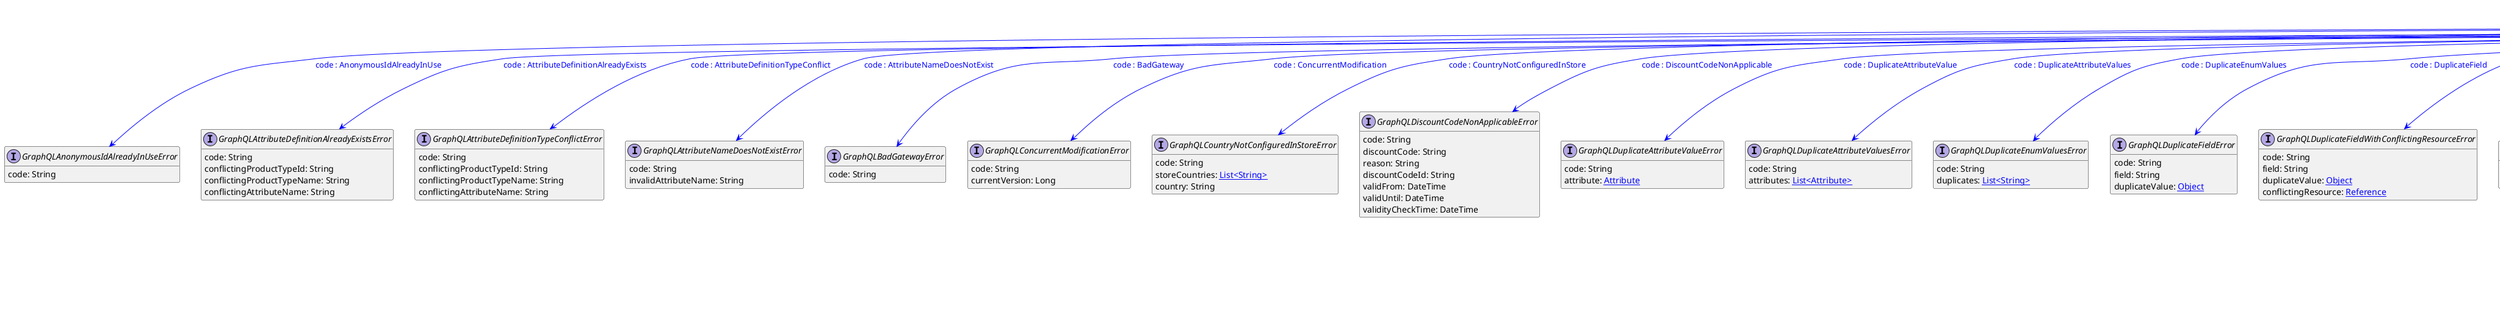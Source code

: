 @startuml

hide empty fields
hide empty methods
legend
|= |= line |
|<back:black>   </back>| inheritance |
|<back:green>   </back>| property reference |
|<back:blue>   </back>| discriminated class |
endlegend
interface GraphQLErrorObject [[GraphQLErrorObject.svg]]  {
    code: String
}


interface GraphQLAnonymousIdAlreadyInUseError [[GraphQLAnonymousIdAlreadyInUseError.svg]]  {
    code: String
}
interface GraphQLAttributeDefinitionAlreadyExistsError [[GraphQLAttributeDefinitionAlreadyExistsError.svg]]  {
    code: String
    conflictingProductTypeId: String
    conflictingProductTypeName: String
    conflictingAttributeName: String
}
interface GraphQLAttributeDefinitionTypeConflictError [[GraphQLAttributeDefinitionTypeConflictError.svg]]  {
    code: String
    conflictingProductTypeId: String
    conflictingProductTypeName: String
    conflictingAttributeName: String
}
interface GraphQLAttributeNameDoesNotExistError [[GraphQLAttributeNameDoesNotExistError.svg]]  {
    code: String
    invalidAttributeName: String
}
interface GraphQLBadGatewayError [[GraphQLBadGatewayError.svg]]  {
    code: String
}
interface GraphQLConcurrentModificationError [[GraphQLConcurrentModificationError.svg]]  {
    code: String
    currentVersion: Long
}
interface GraphQLCountryNotConfiguredInStoreError [[GraphQLCountryNotConfiguredInStoreError.svg]]  {
    code: String
    storeCountries: [[String.svg List<String>]]
    country: String
}
interface GraphQLDiscountCodeNonApplicableError [[GraphQLDiscountCodeNonApplicableError.svg]]  {
    code: String
    discountCode: String
    reason: String
    discountCodeId: String
    validFrom: DateTime
    validUntil: DateTime
    validityCheckTime: DateTime
}
interface GraphQLDuplicateAttributeValueError [[GraphQLDuplicateAttributeValueError.svg]]  {
    code: String
    attribute: [[Attribute.svg Attribute]]
}
interface GraphQLDuplicateAttributeValuesError [[GraphQLDuplicateAttributeValuesError.svg]]  {
    code: String
    attributes: [[Attribute.svg List<Attribute>]]
}
interface GraphQLDuplicateEnumValuesError [[GraphQLDuplicateEnumValuesError.svg]]  {
    code: String
    duplicates: [[String.svg List<String>]]
}
interface GraphQLDuplicateFieldError [[GraphQLDuplicateFieldError.svg]]  {
    code: String
    field: String
    duplicateValue: [[Object.svg Object]]
}
interface GraphQLDuplicateFieldWithConflictingResourceError [[GraphQLDuplicateFieldWithConflictingResourceError.svg]]  {
    code: String
    field: String
    duplicateValue: [[Object.svg Object]]
    conflictingResource: [[Reference.svg Reference]]
}
interface GraphQLDuplicatePriceKeyError [[GraphQLDuplicatePriceKeyError.svg]]  {
    code: String
    conflictingPrice: [[Price.svg Price]]
}
interface GraphQLDuplicatePriceScopeError [[GraphQLDuplicatePriceScopeError.svg]]  {
    code: String
    conflictingPrice: [[Price.svg Price]]
}
interface GraphQLDuplicateStandalonePriceScopeError [[GraphQLDuplicateStandalonePriceScopeError.svg]]  {
    code: String
    conflictingStandalonePrice: [[StandalonePriceReference.svg StandalonePriceReference]]
    sku: String
    currency: String
    country: String
    customerGroup: [[CustomerGroupResourceIdentifier.svg CustomerGroupResourceIdentifier]]
    channel: [[ChannelResourceIdentifier.svg ChannelResourceIdentifier]]
    validFrom: DateTime
    validUntil: DateTime
}
interface GraphQLDuplicateVariantValuesError [[GraphQLDuplicateVariantValuesError.svg]]  {
    code: String
    variantValues: [[VariantValues.svg VariantValues]]
}
interface GraphQLEditPreviewFailedError [[GraphQLEditPreviewFailedError.svg]]  {
    code: String
    result: [[OrderEditPreviewFailure.svg OrderEditPreviewFailure]]
}
interface GraphQLEnumKeyAlreadyExistsError [[GraphQLEnumKeyAlreadyExistsError.svg]]  {
    code: String
    conflictingEnumKey: String
    conflictingAttributeName: String
}
interface GraphQLEnumKeyDoesNotExistError [[GraphQLEnumKeyDoesNotExistError.svg]]  {
    code: String
    conflictingEnumKey: String
    conflictingAttributeName: String
}
interface GraphQLEnumValueIsUsedError [[GraphQLEnumValueIsUsedError.svg]]  {
    code: String
}
interface GraphQLEnumValuesMustMatchError [[GraphQLEnumValuesMustMatchError.svg]]  {
    code: String
}
interface GraphQLExtensionBadResponseError [[GraphQLExtensionBadResponseError.svg]]  {
    code: String
    localizedMessage: [[LocalizedString.svg LocalizedString]]
    extensionExtraInfo: [[Object.svg Object]]
    extensionErrors: [[ExtensionError.svg List<ExtensionError>]]
    extensionBody: String
    extensionStatusCode: Integer
    extensionId: String
    extensionKey: String
}
interface GraphQLExtensionNoResponseError [[GraphQLExtensionNoResponseError.svg]]  {
    code: String
    extensionId: String
    extensionKey: String
}
interface GraphQLExtensionPredicateEvaluationFailedError [[GraphQLExtensionPredicateEvaluationFailedError.svg]]  {
    code: String
    errorByExtension: [[ErrorByExtension.svg ErrorByExtension]]
}
interface GraphQLExtensionUpdateActionsFailedError [[GraphQLExtensionUpdateActionsFailedError.svg]]  {
    code: String
    localizedMessage: [[LocalizedString.svg LocalizedString]]
    extensionExtraInfo: [[Object.svg Object]]
    extensionErrors: [[ExtensionError.svg List<ExtensionError>]]
}
interface GraphQLExternalOAuthFailedError [[GraphQLExternalOAuthFailedError.svg]]  {
    code: String
}
interface GraphQLFeatureRemovedError [[GraphQLFeatureRemovedError.svg]]  {
    code: String
}
interface GraphQLGeneralError [[GraphQLGeneralError.svg]]  {
    code: String
}
interface GraphQLInsufficientScopeError [[GraphQLInsufficientScopeError.svg]]  {
    code: String
}
interface GraphQLInternalConstraintViolatedError [[GraphQLInternalConstraintViolatedError.svg]]  {
    code: String
}
interface GraphQLInvalidCredentialsError [[GraphQLInvalidCredentialsError.svg]]  {
    code: String
}
interface GraphQLInvalidCurrentPasswordError [[GraphQLInvalidCurrentPasswordError.svg]]  {
    code: String
}
interface GraphQLInvalidFieldError [[GraphQLInvalidFieldError.svg]]  {
    code: String
    field: String
    invalidValue: [[Object.svg Object]]
    allowedValues: [[Object.svg List<Object>]]
}
interface GraphQLInvalidInputError [[GraphQLInvalidInputError.svg]]  {
    code: String
}
interface GraphQLInvalidItemShippingDetailsError [[GraphQLInvalidItemShippingDetailsError.svg]]  {
    code: String
    subject: String
    itemId: String
}
interface GraphQLInvalidJsonInputError [[GraphQLInvalidJsonInputError.svg]]  {
    code: String
    detailedErrorMessage: String
}
interface GraphQLInvalidOperationError [[GraphQLInvalidOperationError.svg]]  {
    code: String
}
interface GraphQLInvalidSubjectError [[GraphQLInvalidSubjectError.svg]]  {
    code: String
}
interface GraphQLInvalidTokenError [[GraphQLInvalidTokenError.svg]]  {
    code: String
}
interface GraphQLLanguageUsedInStoresError [[GraphQLLanguageUsedInStoresError.svg]]  {
    code: String
}
interface GraphQLMatchingPriceNotFoundError [[GraphQLMatchingPriceNotFoundError.svg]]  {
    code: String
    productId: String
    variantId: Integer
    currency: String
    country: String
    customerGroup: [[CustomerGroupReference.svg CustomerGroupReference]]
    channel: [[ChannelReference.svg ChannelReference]]
}
interface GraphQLMaxResourceLimitExceededError [[GraphQLMaxResourceLimitExceededError.svg]]  {
    code: String
    exceededResource: [[ReferenceTypeId.svg ReferenceTypeId]]
}
interface GraphQLMissingRoleOnChannelError [[GraphQLMissingRoleOnChannelError.svg]]  {
    code: String
    channel: [[ChannelResourceIdentifier.svg ChannelResourceIdentifier]]
    missingRole: [[ChannelRoleEnum.svg ChannelRoleEnum]]
}
interface GraphQLMissingTaxRateForCountryError [[GraphQLMissingTaxRateForCountryError.svg]]  {
    code: String
    taxCategoryId: String
    country: String
    state: String
}
interface GraphQLNoMatchingProductDiscountFoundError [[GraphQLNoMatchingProductDiscountFoundError.svg]]  {
    code: String
}
interface GraphQLNotEnabledError [[GraphQLNotEnabledError.svg]]  {
    code: String
}
interface GraphQLObjectNotFoundError [[GraphQLObjectNotFoundError.svg]]  {
    code: String
}
interface GraphQLOutOfStockError [[GraphQLOutOfStockError.svg]]  {
    code: String
    lineItems: [[String.svg List<String>]]
    skus: [[String.svg List<String>]]
}
interface GraphQLOverCapacityError [[GraphQLOverCapacityError.svg]]  {
    code: String
}
interface GraphQLOverlappingStandalonePriceValidityError [[GraphQLOverlappingStandalonePriceValidityError.svg]]  {
    code: String
    conflictingStandalonePrice: [[StandalonePriceReference.svg StandalonePriceReference]]
    sku: String
    currency: String
    country: String
    customerGroup: [[CustomerGroupResourceIdentifier.svg CustomerGroupResourceIdentifier]]
    channel: [[ChannelResourceIdentifier.svg ChannelResourceIdentifier]]
    validFrom: DateTime
    validUntil: DateTime
    conflictingValidFrom: DateTime
    conflictingValidUntil: DateTime
}
interface GraphQLPendingOperationError [[GraphQLPendingOperationError.svg]]  {
    code: String
}
interface GraphQLPriceChangedError [[GraphQLPriceChangedError.svg]]  {
    code: String
    lineItems: [[String.svg List<String>]]
    shipping: Boolean
}
interface GraphQLProductAssignmentMissingError [[GraphQLProductAssignmentMissingError.svg]]  {
    code: String
    product: [[ProductReference.svg ProductReference]]
}
interface GraphQLProductPresentWithDifferentVariantSelectionError [[GraphQLProductPresentWithDifferentVariantSelectionError.svg]]  {
    code: String
    product: [[ProductReference.svg ProductReference]]
    existingVariantSelection: [[ProductVariantSelection.svg ProductVariantSelection]]
}
interface GraphQLProjectNotConfiguredForLanguagesError [[GraphQLProjectNotConfiguredForLanguagesError.svg]]  {
    code: String
    languages: [[String.svg List<String>]]
}
interface GraphQLQueryComplexityLimitExceededError [[GraphQLQueryComplexityLimitExceededError.svg]]  {
    code: String
}
interface GraphQLQueryTimedOutError [[GraphQLQueryTimedOutError.svg]]  {
    code: String
}
interface GraphQLReferenceExistsError [[GraphQLReferenceExistsError.svg]]  {
    code: String
    referencedBy: [[ReferenceTypeId.svg ReferenceTypeId]]
}
interface GraphQLReferencedResourceNotFoundError [[GraphQLReferencedResourceNotFoundError.svg]]  {
    code: String
    typeId: [[ReferenceTypeId.svg ReferenceTypeId]]
    id: String
    key: String
}
interface GraphQLRequiredFieldError [[GraphQLRequiredFieldError.svg]]  {
    code: String
    field: String
}
interface GraphQLResourceNotFoundError [[GraphQLResourceNotFoundError.svg]]  {
    code: String
}
interface GraphQLResourceSizeLimitExceededError [[GraphQLResourceSizeLimitExceededError.svg]]  {
    code: String
}
interface GraphQLSearchDeactivatedError [[GraphQLSearchDeactivatedError.svg]]  {
    code: String
}
interface GraphQLSearchExecutionFailureError [[GraphQLSearchExecutionFailureError.svg]]  {
    code: String
}
interface GraphQLSearchFacetPathNotFoundError [[GraphQLSearchFacetPathNotFoundError.svg]]  {
    code: String
}
interface GraphQLSearchIndexingInProgressError [[GraphQLSearchIndexingInProgressError.svg]]  {
    code: String
}
interface GraphQLSemanticErrorError [[GraphQLSemanticErrorError.svg]]  {
    code: String
}
interface GraphQLShippingMethodDoesNotMatchCartError [[GraphQLShippingMethodDoesNotMatchCartError.svg]]  {
    code: String
}
interface GraphQLSyntaxErrorError [[GraphQLSyntaxErrorError.svg]]  {
    code: String
}

GraphQLErrorObject --> GraphQLAnonymousIdAlreadyInUseError #blue;text:blue : "code : AnonymousIdAlreadyInUse"
GraphQLErrorObject --> GraphQLAttributeDefinitionAlreadyExistsError #blue;text:blue : "code : AttributeDefinitionAlreadyExists"
GraphQLErrorObject --> GraphQLAttributeDefinitionTypeConflictError #blue;text:blue : "code : AttributeDefinitionTypeConflict"
GraphQLErrorObject --> GraphQLAttributeNameDoesNotExistError #blue;text:blue : "code : AttributeNameDoesNotExist"
GraphQLErrorObject --> GraphQLBadGatewayError #blue;text:blue : "code : BadGateway"
GraphQLErrorObject --> GraphQLConcurrentModificationError #blue;text:blue : "code : ConcurrentModification"
GraphQLErrorObject --> GraphQLCountryNotConfiguredInStoreError #blue;text:blue : "code : CountryNotConfiguredInStore"
GraphQLErrorObject --> GraphQLDiscountCodeNonApplicableError #blue;text:blue : "code : DiscountCodeNonApplicable"
GraphQLErrorObject --> GraphQLDuplicateAttributeValueError #blue;text:blue : "code : DuplicateAttributeValue"
GraphQLErrorObject --> GraphQLDuplicateAttributeValuesError #blue;text:blue : "code : DuplicateAttributeValues"
GraphQLErrorObject --> GraphQLDuplicateEnumValuesError #blue;text:blue : "code : DuplicateEnumValues"
GraphQLErrorObject --> GraphQLDuplicateFieldError #blue;text:blue : "code : DuplicateField"
GraphQLErrorObject --> GraphQLDuplicateFieldWithConflictingResourceError #blue;text:blue : "code : DuplicateFieldWithConflictingResource"
GraphQLErrorObject --> GraphQLDuplicatePriceKeyError #blue;text:blue : "code : DuplicatePriceKey"
GraphQLErrorObject --> GraphQLDuplicatePriceScopeError #blue;text:blue : "code : DuplicatePriceScope"
GraphQLErrorObject --> GraphQLDuplicateStandalonePriceScopeError #blue;text:blue : "code : DuplicateStandalonePriceScope"
GraphQLErrorObject --> GraphQLDuplicateVariantValuesError #blue;text:blue : "code : DuplicateVariantValues"
GraphQLErrorObject --> GraphQLEditPreviewFailedError #blue;text:blue : "code : EditPreviewFailed"
GraphQLErrorObject --> GraphQLEnumKeyAlreadyExistsError #blue;text:blue : "code : EnumKeyAlreadyExists"
GraphQLErrorObject --> GraphQLEnumKeyDoesNotExistError #blue;text:blue : "code : EnumKeyDoesNotExist"
GraphQLErrorObject --> GraphQLEnumValueIsUsedError #blue;text:blue : "code : EnumValueIsUsed"
GraphQLErrorObject --> GraphQLEnumValuesMustMatchError #blue;text:blue : "code : EnumValuesMustMatch"
GraphQLErrorObject --> GraphQLExtensionBadResponseError #blue;text:blue : "code : ExtensionBadResponse"
GraphQLErrorObject --> GraphQLExtensionNoResponseError #blue;text:blue : "code : ExtensionNoResponse"
GraphQLErrorObject --> GraphQLExtensionPredicateEvaluationFailedError #blue;text:blue : "code : ExtensionPredicateEvaluationFailed"
GraphQLErrorObject --> GraphQLExtensionUpdateActionsFailedError #blue;text:blue : "code : ExtensionUpdateActionsFailed"
GraphQLErrorObject --> GraphQLExternalOAuthFailedError #blue;text:blue : "code : ExternalOAuthFailed"
GraphQLErrorObject --> GraphQLFeatureRemovedError #blue;text:blue : "code : FeatureRemoved"
GraphQLErrorObject --> GraphQLGeneralError #blue;text:blue : "code : General"
GraphQLErrorObject --> GraphQLInsufficientScopeError #blue;text:blue : "code : insufficient_scope"
GraphQLErrorObject --> GraphQLInternalConstraintViolatedError #blue;text:blue : "code : InternalConstraintViolated"
GraphQLErrorObject --> GraphQLInvalidCredentialsError #blue;text:blue : "code : InvalidCredentials"
GraphQLErrorObject --> GraphQLInvalidCurrentPasswordError #blue;text:blue : "code : InvalidCurrentPassword"
GraphQLErrorObject --> GraphQLInvalidFieldError #blue;text:blue : "code : InvalidField"
GraphQLErrorObject --> GraphQLInvalidInputError #blue;text:blue : "code : InvalidInput"
GraphQLErrorObject --> GraphQLInvalidItemShippingDetailsError #blue;text:blue : "code : InvalidItemShippingDetails"
GraphQLErrorObject --> GraphQLInvalidJsonInputError #blue;text:blue : "code : InvalidJsonInput"
GraphQLErrorObject --> GraphQLInvalidOperationError #blue;text:blue : "code : InvalidOperation"
GraphQLErrorObject --> GraphQLInvalidSubjectError #blue;text:blue : "code : InvalidSubject"
GraphQLErrorObject --> GraphQLInvalidTokenError #blue;text:blue : "code : invalid_token"
GraphQLErrorObject --> GraphQLLanguageUsedInStoresError #blue;text:blue : "code : LanguageUsedInStores"
GraphQLErrorObject --> GraphQLMatchingPriceNotFoundError #blue;text:blue : "code : MatchingPriceNotFound"
GraphQLErrorObject --> GraphQLMaxResourceLimitExceededError #blue;text:blue : "code : MaxResourceLimitExceeded"
GraphQLErrorObject --> GraphQLMissingRoleOnChannelError #blue;text:blue : "code : MissingRoleOnChannel"
GraphQLErrorObject --> GraphQLMissingTaxRateForCountryError #blue;text:blue : "code : MissingTaxRateForCountry"
GraphQLErrorObject --> GraphQLNoMatchingProductDiscountFoundError #blue;text:blue : "code : NoMatchingProductDiscountFound"
GraphQLErrorObject --> GraphQLNotEnabledError #blue;text:blue : "code : NotEnabled"
GraphQLErrorObject --> GraphQLObjectNotFoundError #blue;text:blue : "code : ObjectNotFound"
GraphQLErrorObject --> GraphQLOutOfStockError #blue;text:blue : "code : OutOfStock"
GraphQLErrorObject --> GraphQLOverCapacityError #blue;text:blue : "code : OverCapacity"
GraphQLErrorObject --> GraphQLOverlappingStandalonePriceValidityError #blue;text:blue : "code : OverlappingStandalonePriceValidity"
GraphQLErrorObject --> GraphQLPendingOperationError #blue;text:blue : "code : PendingOperation"
GraphQLErrorObject --> GraphQLPriceChangedError #blue;text:blue : "code : PriceChanged"
GraphQLErrorObject --> GraphQLProductAssignmentMissingError #blue;text:blue : "code : ProductAssignmentMissing"
GraphQLErrorObject --> GraphQLProductPresentWithDifferentVariantSelectionError #blue;text:blue : "code : ProductPresentWithDifferentVariantSelection"
GraphQLErrorObject --> GraphQLProjectNotConfiguredForLanguagesError #blue;text:blue : "code : ProjectNotConfiguredForLanguages"
GraphQLErrorObject --> GraphQLQueryComplexityLimitExceededError #blue;text:blue : "code : QueryComplexityLimitExceeded"
GraphQLErrorObject --> GraphQLQueryTimedOutError #blue;text:blue : "code : QueryTimedOut"
GraphQLErrorObject --> GraphQLReferenceExistsError #blue;text:blue : "code : ReferenceExists"
GraphQLErrorObject --> GraphQLReferencedResourceNotFoundError #blue;text:blue : "code : ReferencedResourceNotFound"
GraphQLErrorObject --> GraphQLRequiredFieldError #blue;text:blue : "code : RequiredField"
GraphQLErrorObject --> GraphQLResourceNotFoundError #blue;text:blue : "code : ResourceNotFound"
GraphQLErrorObject --> GraphQLResourceSizeLimitExceededError #blue;text:blue : "code : ResourceSizeLimitExceeded"
GraphQLErrorObject --> GraphQLSearchDeactivatedError #blue;text:blue : "code : SearchDeactivated"
GraphQLErrorObject --> GraphQLSearchExecutionFailureError #blue;text:blue : "code : SearchExecutionFailure"
GraphQLErrorObject --> GraphQLSearchFacetPathNotFoundError #blue;text:blue : "code : SearchFacetPathNotFound"
GraphQLErrorObject --> GraphQLSearchIndexingInProgressError #blue;text:blue : "code : SearchIndexingInProgress"
GraphQLErrorObject --> GraphQLSemanticErrorError #blue;text:blue : "code : SemanticError"
GraphQLErrorObject --> GraphQLShippingMethodDoesNotMatchCartError #blue;text:blue : "code : ShippingMethodDoesNotMatchCart"
GraphQLErrorObject --> GraphQLSyntaxErrorError #blue;text:blue : "code : SyntaxError"

@enduml
